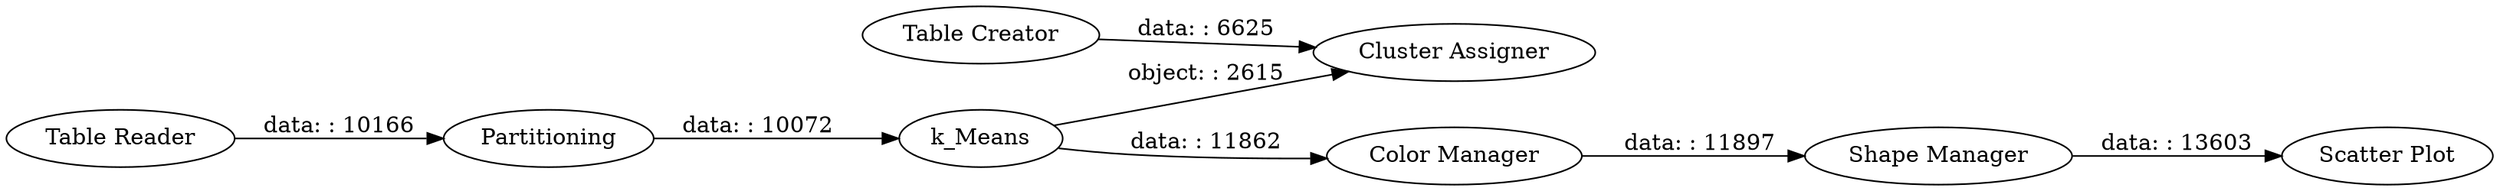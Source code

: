 digraph {
	"-4937324597658492573_4" [label="Color Manager"]
	"-4937324597658492573_5" [label="Shape Manager"]
	"-4937324597658492573_6" [label="Scatter Plot"]
	"-4937324597658492573_10" [label="Cluster Assigner"]
	"-4937324597658492573_2" [label=Partitioning]
	"-4937324597658492573_1" [label="Table Reader"]
	"-4937324597658492573_9" [label="Table Creator"]
	"-4937324597658492573_3" [label=k_Means]
	"-4937324597658492573_4" -> "-4937324597658492573_5" [label="data: : 11897"]
	"-4937324597658492573_2" -> "-4937324597658492573_3" [label="data: : 10072"]
	"-4937324597658492573_1" -> "-4937324597658492573_2" [label="data: : 10166"]
	"-4937324597658492573_3" -> "-4937324597658492573_4" [label="data: : 11862"]
	"-4937324597658492573_5" -> "-4937324597658492573_6" [label="data: : 13603"]
	"-4937324597658492573_3" -> "-4937324597658492573_10" [label="object: : 2615"]
	"-4937324597658492573_9" -> "-4937324597658492573_10" [label="data: : 6625"]
	rankdir=LR
}
